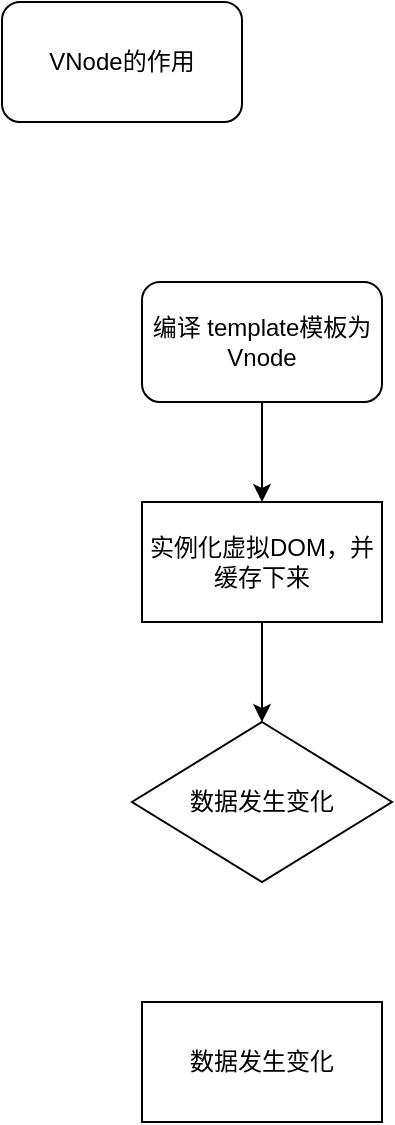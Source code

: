 <mxfile version="17.1.3" type="github">
  <diagram id="BRU-C2kcGeTS7Em7pVJV" name="Page-1">
    <mxGraphModel dx="1426" dy="913" grid="1" gridSize="10" guides="1" tooltips="1" connect="1" arrows="1" fold="1" page="1" pageScale="1" pageWidth="827" pageHeight="1169" math="0" shadow="0">
      <root>
        <mxCell id="0" />
        <mxCell id="1" parent="0" />
        <mxCell id="Et2niudzJevYGXXobUG--1" value="VNode的作用&lt;br&gt;" style="rounded=1;whiteSpace=wrap;html=1;" vertex="1" parent="1">
          <mxGeometry x="310" y="110" width="120" height="60" as="geometry" />
        </mxCell>
        <mxCell id="Et2niudzJevYGXXobUG--5" style="edgeStyle=orthogonalEdgeStyle;rounded=0;orthogonalLoop=1;jettySize=auto;html=1;" edge="1" parent="1" source="Et2niudzJevYGXXobUG--2" target="Et2niudzJevYGXXobUG--3">
          <mxGeometry relative="1" as="geometry" />
        </mxCell>
        <mxCell id="Et2niudzJevYGXXobUG--2" value="编译 template模板为Vnode" style="rounded=1;whiteSpace=wrap;html=1;" vertex="1" parent="1">
          <mxGeometry x="380" y="250" width="120" height="60" as="geometry" />
        </mxCell>
        <mxCell id="Et2niudzJevYGXXobUG--9" style="edgeStyle=orthogonalEdgeStyle;rounded=0;orthogonalLoop=1;jettySize=auto;html=1;entryX=0.5;entryY=0;entryDx=0;entryDy=0;" edge="1" parent="1" source="Et2niudzJevYGXXobUG--3" target="Et2niudzJevYGXXobUG--8">
          <mxGeometry relative="1" as="geometry" />
        </mxCell>
        <mxCell id="Et2niudzJevYGXXobUG--3" value="实例化虚拟DOM，并缓存下来" style="rounded=0;whiteSpace=wrap;html=1;" vertex="1" parent="1">
          <mxGeometry x="380" y="360" width="120" height="60" as="geometry" />
        </mxCell>
        <mxCell id="Et2niudzJevYGXXobUG--4" value="数据发生变化" style="rounded=0;whiteSpace=wrap;html=1;" vertex="1" parent="1">
          <mxGeometry x="380" y="610" width="120" height="60" as="geometry" />
        </mxCell>
        <mxCell id="Et2niudzJevYGXXobUG--8" value="&lt;span&gt;数据发生变化&lt;/span&gt;" style="rhombus;whiteSpace=wrap;html=1;" vertex="1" parent="1">
          <mxGeometry x="375" y="470" width="130" height="80" as="geometry" />
        </mxCell>
      </root>
    </mxGraphModel>
  </diagram>
</mxfile>
